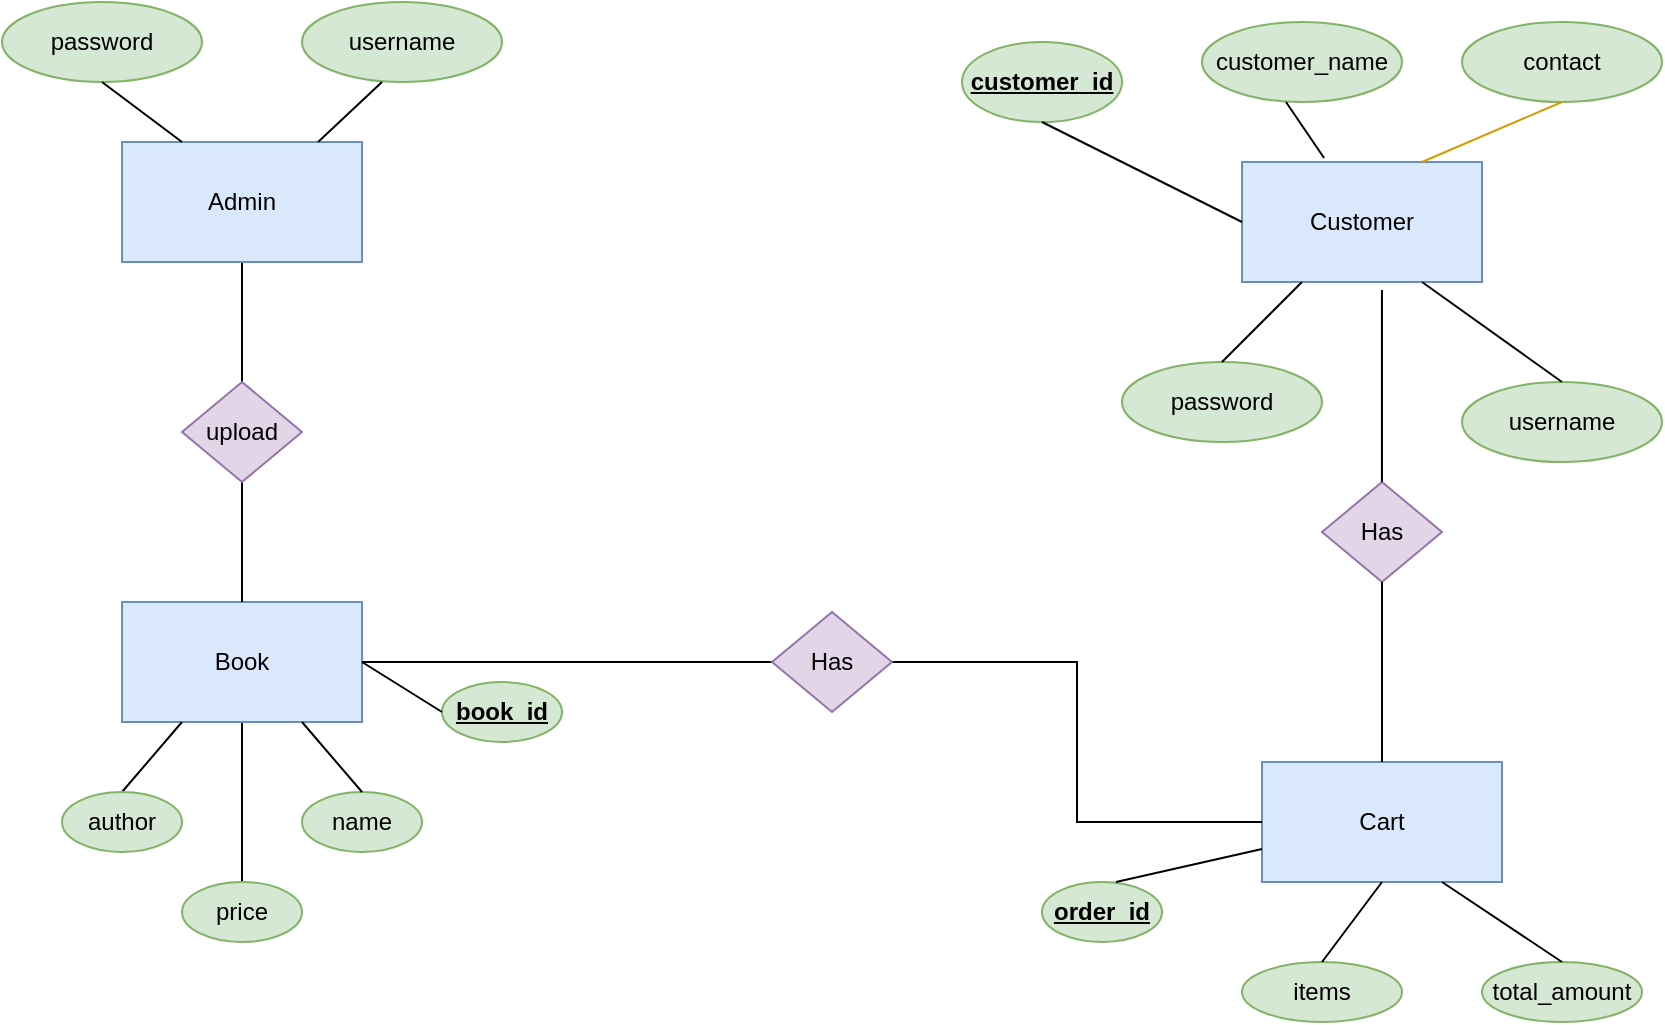 <mxfile version="21.3.6" type="device">
  <diagram id="R2lEEEUBdFMjLlhIrx00" name="Page-1">
    <mxGraphModel dx="880" dy="452" grid="1" gridSize="10" guides="1" tooltips="1" connect="1" arrows="1" fold="1" page="1" pageScale="1" pageWidth="850" pageHeight="1100" math="0" shadow="0" extFonts="Permanent Marker^https://fonts.googleapis.com/css?family=Permanent+Marker">
      <root>
        <mxCell id="0" />
        <mxCell id="1" parent="0" />
        <mxCell id="RExnKSLZhipXlxjpPL_u-23" value="" style="edgeStyle=orthogonalEdgeStyle;rounded=0;orthogonalLoop=1;jettySize=auto;html=1;endArrow=none;endFill=0;" edge="1" parent="1" source="RExnKSLZhipXlxjpPL_u-1" target="RExnKSLZhipXlxjpPL_u-20">
          <mxGeometry relative="1" as="geometry" />
        </mxCell>
        <mxCell id="RExnKSLZhipXlxjpPL_u-1" value="Admin" style="rounded=0;whiteSpace=wrap;html=1;fillColor=#dae8fc;strokeColor=#6c8ebf;" vertex="1" parent="1">
          <mxGeometry x="70" y="80" width="120" height="60" as="geometry" />
        </mxCell>
        <mxCell id="RExnKSLZhipXlxjpPL_u-2" value="Customer" style="rounded=0;whiteSpace=wrap;html=1;fillColor=#dae8fc;strokeColor=#6c8ebf;" vertex="1" parent="1">
          <mxGeometry x="630" y="90" width="120" height="60" as="geometry" />
        </mxCell>
        <mxCell id="RExnKSLZhipXlxjpPL_u-3" value="Cart" style="rounded=0;whiteSpace=wrap;html=1;fillColor=#dae8fc;strokeColor=#6c8ebf;" vertex="1" parent="1">
          <mxGeometry x="640" y="390" width="120" height="60" as="geometry" />
        </mxCell>
        <mxCell id="RExnKSLZhipXlxjpPL_u-6" value="&lt;b&gt;&lt;u&gt;customer_id&lt;/u&gt;&lt;/b&gt;" style="ellipse;whiteSpace=wrap;html=1;fillColor=#d5e8d4;strokeColor=#82b366;" vertex="1" parent="1">
          <mxGeometry x="490" y="30" width="80" height="40" as="geometry" />
        </mxCell>
        <mxCell id="RExnKSLZhipXlxjpPL_u-7" value="contact" style="ellipse;whiteSpace=wrap;html=1;fillColor=#d5e8d4;strokeColor=#82b366;" vertex="1" parent="1">
          <mxGeometry x="740" y="20" width="100" height="40" as="geometry" />
        </mxCell>
        <mxCell id="RExnKSLZhipXlxjpPL_u-8" value="password" style="ellipse;whiteSpace=wrap;html=1;fillColor=#d5e8d4;strokeColor=#82b366;" vertex="1" parent="1">
          <mxGeometry x="570" y="190" width="100" height="40" as="geometry" />
        </mxCell>
        <mxCell id="RExnKSLZhipXlxjpPL_u-9" value="username" style="ellipse;whiteSpace=wrap;html=1;fillColor=#d5e8d4;strokeColor=#82b366;" vertex="1" parent="1">
          <mxGeometry x="740" y="200" width="100" height="40" as="geometry" />
        </mxCell>
        <mxCell id="RExnKSLZhipXlxjpPL_u-10" value="customer_name" style="ellipse;whiteSpace=wrap;html=1;fillColor=#d5e8d4;strokeColor=#82b366;" vertex="1" parent="1">
          <mxGeometry x="610" y="20" width="100" height="40" as="geometry" />
        </mxCell>
        <mxCell id="RExnKSLZhipXlxjpPL_u-11" value="password" style="ellipse;whiteSpace=wrap;html=1;fillColor=#d5e8d4;strokeColor=#82b366;" vertex="1" parent="1">
          <mxGeometry x="10" y="10" width="100" height="40" as="geometry" />
        </mxCell>
        <mxCell id="RExnKSLZhipXlxjpPL_u-12" value="username" style="ellipse;whiteSpace=wrap;html=1;fillColor=#d5e8d4;strokeColor=#82b366;" vertex="1" parent="1">
          <mxGeometry x="160" y="10" width="100" height="40" as="geometry" />
        </mxCell>
        <mxCell id="RExnKSLZhipXlxjpPL_u-13" value="Has" style="rhombus;whiteSpace=wrap;html=1;fillColor=#e1d5e7;strokeColor=#9673a6;" vertex="1" parent="1">
          <mxGeometry x="670" y="250" width="60" height="50" as="geometry" />
        </mxCell>
        <mxCell id="RExnKSLZhipXlxjpPL_u-14" value="total_amount" style="ellipse;whiteSpace=wrap;html=1;fillColor=#d5e8d4;strokeColor=#82b366;" vertex="1" parent="1">
          <mxGeometry x="750" y="490" width="80" height="30" as="geometry" />
        </mxCell>
        <mxCell id="RExnKSLZhipXlxjpPL_u-15" value="items" style="ellipse;whiteSpace=wrap;html=1;fillColor=#d5e8d4;strokeColor=#82b366;" vertex="1" parent="1">
          <mxGeometry x="630" y="490" width="80" height="30" as="geometry" />
        </mxCell>
        <mxCell id="RExnKSLZhipXlxjpPL_u-16" value="name" style="ellipse;whiteSpace=wrap;html=1;fillColor=#d5e8d4;strokeColor=#82b366;" vertex="1" parent="1">
          <mxGeometry x="160" y="405" width="60" height="30" as="geometry" />
        </mxCell>
        <mxCell id="RExnKSLZhipXlxjpPL_u-25" value="" style="edgeStyle=orthogonalEdgeStyle;rounded=0;orthogonalLoop=1;jettySize=auto;html=1;endArrow=none;endFill=0;" edge="1" parent="1" source="RExnKSLZhipXlxjpPL_u-17" target="RExnKSLZhipXlxjpPL_u-19">
          <mxGeometry relative="1" as="geometry" />
        </mxCell>
        <mxCell id="RExnKSLZhipXlxjpPL_u-17" value="Book" style="rounded=0;whiteSpace=wrap;html=1;fillColor=#dae8fc;strokeColor=#6c8ebf;" vertex="1" parent="1">
          <mxGeometry x="70" y="310" width="120" height="60" as="geometry" />
        </mxCell>
        <mxCell id="RExnKSLZhipXlxjpPL_u-27" style="rounded=0;orthogonalLoop=1;jettySize=auto;html=1;exitX=0.5;exitY=0;exitDx=0;exitDy=0;entryX=0.25;entryY=1;entryDx=0;entryDy=0;elbow=vertical;endArrow=none;endFill=0;" edge="1" parent="1" source="RExnKSLZhipXlxjpPL_u-18" target="RExnKSLZhipXlxjpPL_u-17">
          <mxGeometry relative="1" as="geometry" />
        </mxCell>
        <mxCell id="RExnKSLZhipXlxjpPL_u-18" value="author" style="ellipse;whiteSpace=wrap;html=1;fillColor=#d5e8d4;strokeColor=#82b366;" vertex="1" parent="1">
          <mxGeometry x="40" y="405" width="60" height="30" as="geometry" />
        </mxCell>
        <mxCell id="RExnKSLZhipXlxjpPL_u-19" value="price" style="ellipse;whiteSpace=wrap;html=1;fillColor=#d5e8d4;strokeColor=#82b366;" vertex="1" parent="1">
          <mxGeometry x="100" y="450" width="60" height="30" as="geometry" />
        </mxCell>
        <mxCell id="RExnKSLZhipXlxjpPL_u-24" value="" style="edgeStyle=orthogonalEdgeStyle;rounded=0;orthogonalLoop=1;jettySize=auto;html=1;endArrow=none;endFill=0;" edge="1" parent="1" source="RExnKSLZhipXlxjpPL_u-20" target="RExnKSLZhipXlxjpPL_u-17">
          <mxGeometry relative="1" as="geometry" />
        </mxCell>
        <mxCell id="RExnKSLZhipXlxjpPL_u-20" value="upload" style="rhombus;whiteSpace=wrap;html=1;fillColor=#e1d5e7;strokeColor=#9673a6;" vertex="1" parent="1">
          <mxGeometry x="100" y="200" width="60" height="50" as="geometry" />
        </mxCell>
        <mxCell id="RExnKSLZhipXlxjpPL_u-21" value="&lt;b&gt;&lt;u&gt;book_id&lt;/u&gt;&lt;/b&gt;" style="ellipse;whiteSpace=wrap;html=1;fillColor=#d5e8d4;strokeColor=#82b366;" vertex="1" parent="1">
          <mxGeometry x="230" y="350" width="60" height="30" as="geometry" />
        </mxCell>
        <mxCell id="RExnKSLZhipXlxjpPL_u-22" value="&lt;b&gt;&lt;u&gt;order_id&lt;/u&gt;&lt;/b&gt;" style="ellipse;whiteSpace=wrap;html=1;fillColor=#d5e8d4;strokeColor=#82b366;" vertex="1" parent="1">
          <mxGeometry x="530" y="450" width="60" height="30" as="geometry" />
        </mxCell>
        <mxCell id="RExnKSLZhipXlxjpPL_u-28" value="" style="endArrow=none;html=1;rounded=0;exitX=0.5;exitY=0;exitDx=0;exitDy=0;entryX=0.75;entryY=1;entryDx=0;entryDy=0;" edge="1" parent="1" source="RExnKSLZhipXlxjpPL_u-16" target="RExnKSLZhipXlxjpPL_u-17">
          <mxGeometry width="50" height="50" relative="1" as="geometry">
            <mxPoint x="400" y="460" as="sourcePoint" />
            <mxPoint x="450" y="410" as="targetPoint" />
          </mxGeometry>
        </mxCell>
        <mxCell id="RExnKSLZhipXlxjpPL_u-29" value="" style="endArrow=none;html=1;rounded=0;entryX=0;entryY=0.5;entryDx=0;entryDy=0;exitX=1;exitY=0.5;exitDx=0;exitDy=0;" edge="1" parent="1" source="RExnKSLZhipXlxjpPL_u-17" target="RExnKSLZhipXlxjpPL_u-21">
          <mxGeometry width="50" height="50" relative="1" as="geometry">
            <mxPoint x="400" y="460" as="sourcePoint" />
            <mxPoint x="450" y="410" as="targetPoint" />
          </mxGeometry>
        </mxCell>
        <mxCell id="RExnKSLZhipXlxjpPL_u-30" value="" style="endArrow=none;html=1;rounded=0;exitX=0.617;exitY=0;exitDx=0;exitDy=0;exitPerimeter=0;" edge="1" parent="1" source="RExnKSLZhipXlxjpPL_u-22" target="RExnKSLZhipXlxjpPL_u-3">
          <mxGeometry width="50" height="50" relative="1" as="geometry">
            <mxPoint x="400" y="360" as="sourcePoint" />
            <mxPoint x="450" y="310" as="targetPoint" />
          </mxGeometry>
        </mxCell>
        <mxCell id="RExnKSLZhipXlxjpPL_u-31" value="" style="endArrow=none;html=1;rounded=0;entryX=0.5;entryY=1;entryDx=0;entryDy=0;exitX=0.5;exitY=0;exitDx=0;exitDy=0;" edge="1" parent="1" source="RExnKSLZhipXlxjpPL_u-15" target="RExnKSLZhipXlxjpPL_u-3">
          <mxGeometry width="50" height="50" relative="1" as="geometry">
            <mxPoint x="400" y="360" as="sourcePoint" />
            <mxPoint x="450" y="310" as="targetPoint" />
          </mxGeometry>
        </mxCell>
        <mxCell id="RExnKSLZhipXlxjpPL_u-32" value="" style="endArrow=none;html=1;rounded=0;entryX=0.75;entryY=1;entryDx=0;entryDy=0;exitX=0.5;exitY=0;exitDx=0;exitDy=0;" edge="1" parent="1" source="RExnKSLZhipXlxjpPL_u-14" target="RExnKSLZhipXlxjpPL_u-3">
          <mxGeometry width="50" height="50" relative="1" as="geometry">
            <mxPoint x="400" y="360" as="sourcePoint" />
            <mxPoint x="450" y="310" as="targetPoint" />
          </mxGeometry>
        </mxCell>
        <mxCell id="RExnKSLZhipXlxjpPL_u-33" value="" style="endArrow=none;html=1;rounded=0;entryX=0.583;entryY=1.067;entryDx=0;entryDy=0;entryPerimeter=0;" edge="1" parent="1" source="RExnKSLZhipXlxjpPL_u-13" target="RExnKSLZhipXlxjpPL_u-2">
          <mxGeometry width="50" height="50" relative="1" as="geometry">
            <mxPoint x="400" y="360" as="sourcePoint" />
            <mxPoint x="450" y="310" as="targetPoint" />
          </mxGeometry>
        </mxCell>
        <mxCell id="RExnKSLZhipXlxjpPL_u-34" value="" style="endArrow=none;html=1;rounded=0;entryX=0.5;entryY=0;entryDx=0;entryDy=0;exitX=0.25;exitY=1;exitDx=0;exitDy=0;" edge="1" parent="1" source="RExnKSLZhipXlxjpPL_u-2" target="RExnKSLZhipXlxjpPL_u-8">
          <mxGeometry width="50" height="50" relative="1" as="geometry">
            <mxPoint x="400" y="360" as="sourcePoint" />
            <mxPoint x="450" y="310" as="targetPoint" />
          </mxGeometry>
        </mxCell>
        <mxCell id="RExnKSLZhipXlxjpPL_u-35" value="" style="endArrow=none;html=1;rounded=0;entryX=0.5;entryY=0;entryDx=0;entryDy=0;exitX=0.75;exitY=1;exitDx=0;exitDy=0;" edge="1" parent="1" source="RExnKSLZhipXlxjpPL_u-2" target="RExnKSLZhipXlxjpPL_u-9">
          <mxGeometry width="50" height="50" relative="1" as="geometry">
            <mxPoint x="400" y="360" as="sourcePoint" />
            <mxPoint x="450" y="310" as="targetPoint" />
          </mxGeometry>
        </mxCell>
        <mxCell id="RExnKSLZhipXlxjpPL_u-36" value="" style="endArrow=none;html=1;rounded=0;entryX=0.5;entryY=1;entryDx=0;entryDy=0;" edge="1" parent="1" source="RExnKSLZhipXlxjpPL_u-3" target="RExnKSLZhipXlxjpPL_u-13">
          <mxGeometry width="50" height="50" relative="1" as="geometry">
            <mxPoint x="400" y="360" as="sourcePoint" />
            <mxPoint x="450" y="310" as="targetPoint" />
          </mxGeometry>
        </mxCell>
        <mxCell id="RExnKSLZhipXlxjpPL_u-37" value="" style="endArrow=none;html=1;rounded=0;exitX=0.817;exitY=0;exitDx=0;exitDy=0;exitPerimeter=0;entryX=0.4;entryY=1;entryDx=0;entryDy=0;entryPerimeter=0;" edge="1" parent="1" source="RExnKSLZhipXlxjpPL_u-1" target="RExnKSLZhipXlxjpPL_u-12">
          <mxGeometry width="50" height="50" relative="1" as="geometry">
            <mxPoint x="400" y="160" as="sourcePoint" />
            <mxPoint x="450" y="110" as="targetPoint" />
          </mxGeometry>
        </mxCell>
        <mxCell id="RExnKSLZhipXlxjpPL_u-38" value="" style="endArrow=none;html=1;rounded=0;exitX=0.25;exitY=0;exitDx=0;exitDy=0;entryX=0.5;entryY=1;entryDx=0;entryDy=0;" edge="1" parent="1" source="RExnKSLZhipXlxjpPL_u-1" target="RExnKSLZhipXlxjpPL_u-11">
          <mxGeometry width="50" height="50" relative="1" as="geometry">
            <mxPoint x="400" y="160" as="sourcePoint" />
            <mxPoint x="450" y="110" as="targetPoint" />
          </mxGeometry>
        </mxCell>
        <mxCell id="RExnKSLZhipXlxjpPL_u-40" style="edgeStyle=orthogonalEdgeStyle;rounded=0;orthogonalLoop=1;jettySize=auto;html=1;entryX=1;entryY=0.5;entryDx=0;entryDy=0;endArrow=none;endFill=0;" edge="1" parent="1" source="RExnKSLZhipXlxjpPL_u-39" target="RExnKSLZhipXlxjpPL_u-17">
          <mxGeometry relative="1" as="geometry" />
        </mxCell>
        <mxCell id="RExnKSLZhipXlxjpPL_u-41" style="edgeStyle=orthogonalEdgeStyle;rounded=0;orthogonalLoop=1;jettySize=auto;html=1;exitX=1;exitY=0.5;exitDx=0;exitDy=0;entryX=0;entryY=0.5;entryDx=0;entryDy=0;endArrow=none;endFill=0;" edge="1" parent="1" source="RExnKSLZhipXlxjpPL_u-39" target="RExnKSLZhipXlxjpPL_u-3">
          <mxGeometry relative="1" as="geometry" />
        </mxCell>
        <mxCell id="RExnKSLZhipXlxjpPL_u-39" value="Has" style="rhombus;whiteSpace=wrap;html=1;fillColor=#e1d5e7;strokeColor=#9673a6;" vertex="1" parent="1">
          <mxGeometry x="395" y="315" width="60" height="50" as="geometry" />
        </mxCell>
        <mxCell id="RExnKSLZhipXlxjpPL_u-42" value="" style="endArrow=none;html=1;rounded=0;entryX=0;entryY=0.5;entryDx=0;entryDy=0;exitX=0.5;exitY=1;exitDx=0;exitDy=0;" edge="1" parent="1" source="RExnKSLZhipXlxjpPL_u-6" target="RExnKSLZhipXlxjpPL_u-2">
          <mxGeometry width="50" height="50" relative="1" as="geometry">
            <mxPoint x="400" y="260" as="sourcePoint" />
            <mxPoint x="450" y="210" as="targetPoint" />
          </mxGeometry>
        </mxCell>
        <mxCell id="RExnKSLZhipXlxjpPL_u-43" value="" style="endArrow=none;html=1;rounded=0;entryX=0.342;entryY=-0.033;entryDx=0;entryDy=0;entryPerimeter=0;exitX=0.42;exitY=1;exitDx=0;exitDy=0;exitPerimeter=0;" edge="1" parent="1" source="RExnKSLZhipXlxjpPL_u-10" target="RExnKSLZhipXlxjpPL_u-2">
          <mxGeometry width="50" height="50" relative="1" as="geometry">
            <mxPoint x="400" y="260" as="sourcePoint" />
            <mxPoint x="450" y="210" as="targetPoint" />
          </mxGeometry>
        </mxCell>
        <mxCell id="RExnKSLZhipXlxjpPL_u-44" value="" style="endArrow=none;html=1;rounded=0;entryX=0.75;entryY=0;entryDx=0;entryDy=0;exitX=0.5;exitY=1;exitDx=0;exitDy=0;fillColor=#ffe6cc;strokeColor=#d79b00;" edge="1" parent="1" source="RExnKSLZhipXlxjpPL_u-7" target="RExnKSLZhipXlxjpPL_u-2">
          <mxGeometry width="50" height="50" relative="1" as="geometry">
            <mxPoint x="400" y="260" as="sourcePoint" />
            <mxPoint x="450" y="210" as="targetPoint" />
          </mxGeometry>
        </mxCell>
      </root>
    </mxGraphModel>
  </diagram>
</mxfile>
